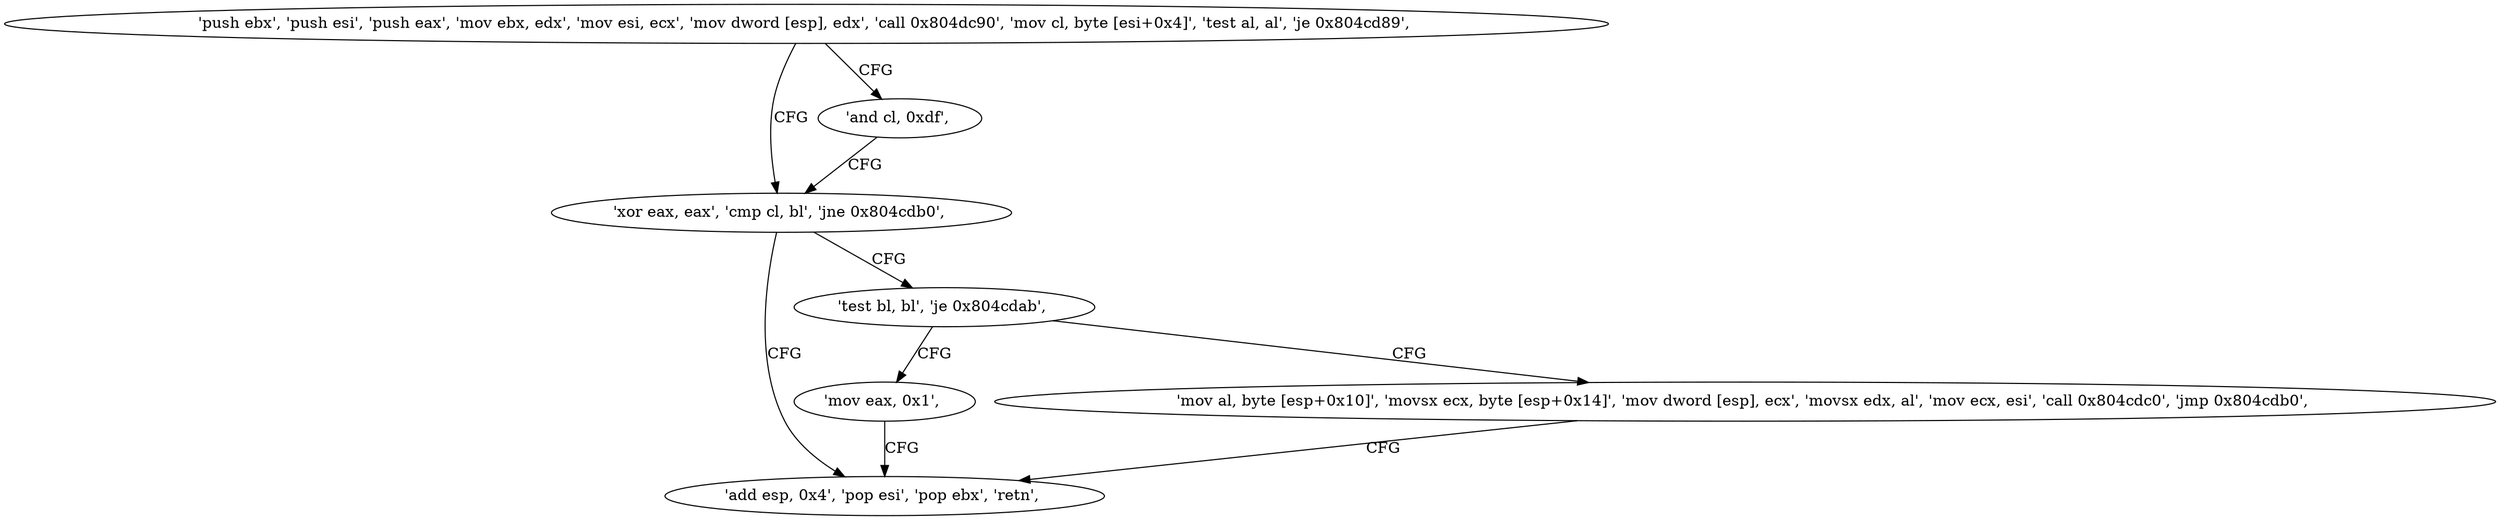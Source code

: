 digraph "func" {
"134532464" [label = "'push ebx', 'push esi', 'push eax', 'mov ebx, edx', 'mov esi, ecx', 'mov dword [esp], edx', 'call 0x804dc90', 'mov cl, byte [esi+0x4]', 'test al, al', 'je 0x804cd89', " ]
"134532489" [label = "'xor eax, eax', 'cmp cl, bl', 'jne 0x804cdb0', " ]
"134532486" [label = "'and cl, 0xdf', " ]
"134532528" [label = "'add esp, 0x4', 'pop esi', 'pop ebx', 'retn', " ]
"134532495" [label = "'test bl, bl', 'je 0x804cdab', " ]
"134532523" [label = "'mov eax, 0x1', " ]
"134532499" [label = "'mov al, byte [esp+0x10]', 'movsx ecx, byte [esp+0x14]', 'mov dword [esp], ecx', 'movsx edx, al', 'mov ecx, esi', 'call 0x804cdc0', 'jmp 0x804cdb0', " ]
"134532464" -> "134532489" [ label = "CFG" ]
"134532464" -> "134532486" [ label = "CFG" ]
"134532489" -> "134532528" [ label = "CFG" ]
"134532489" -> "134532495" [ label = "CFG" ]
"134532486" -> "134532489" [ label = "CFG" ]
"134532495" -> "134532523" [ label = "CFG" ]
"134532495" -> "134532499" [ label = "CFG" ]
"134532523" -> "134532528" [ label = "CFG" ]
"134532499" -> "134532528" [ label = "CFG" ]
}
